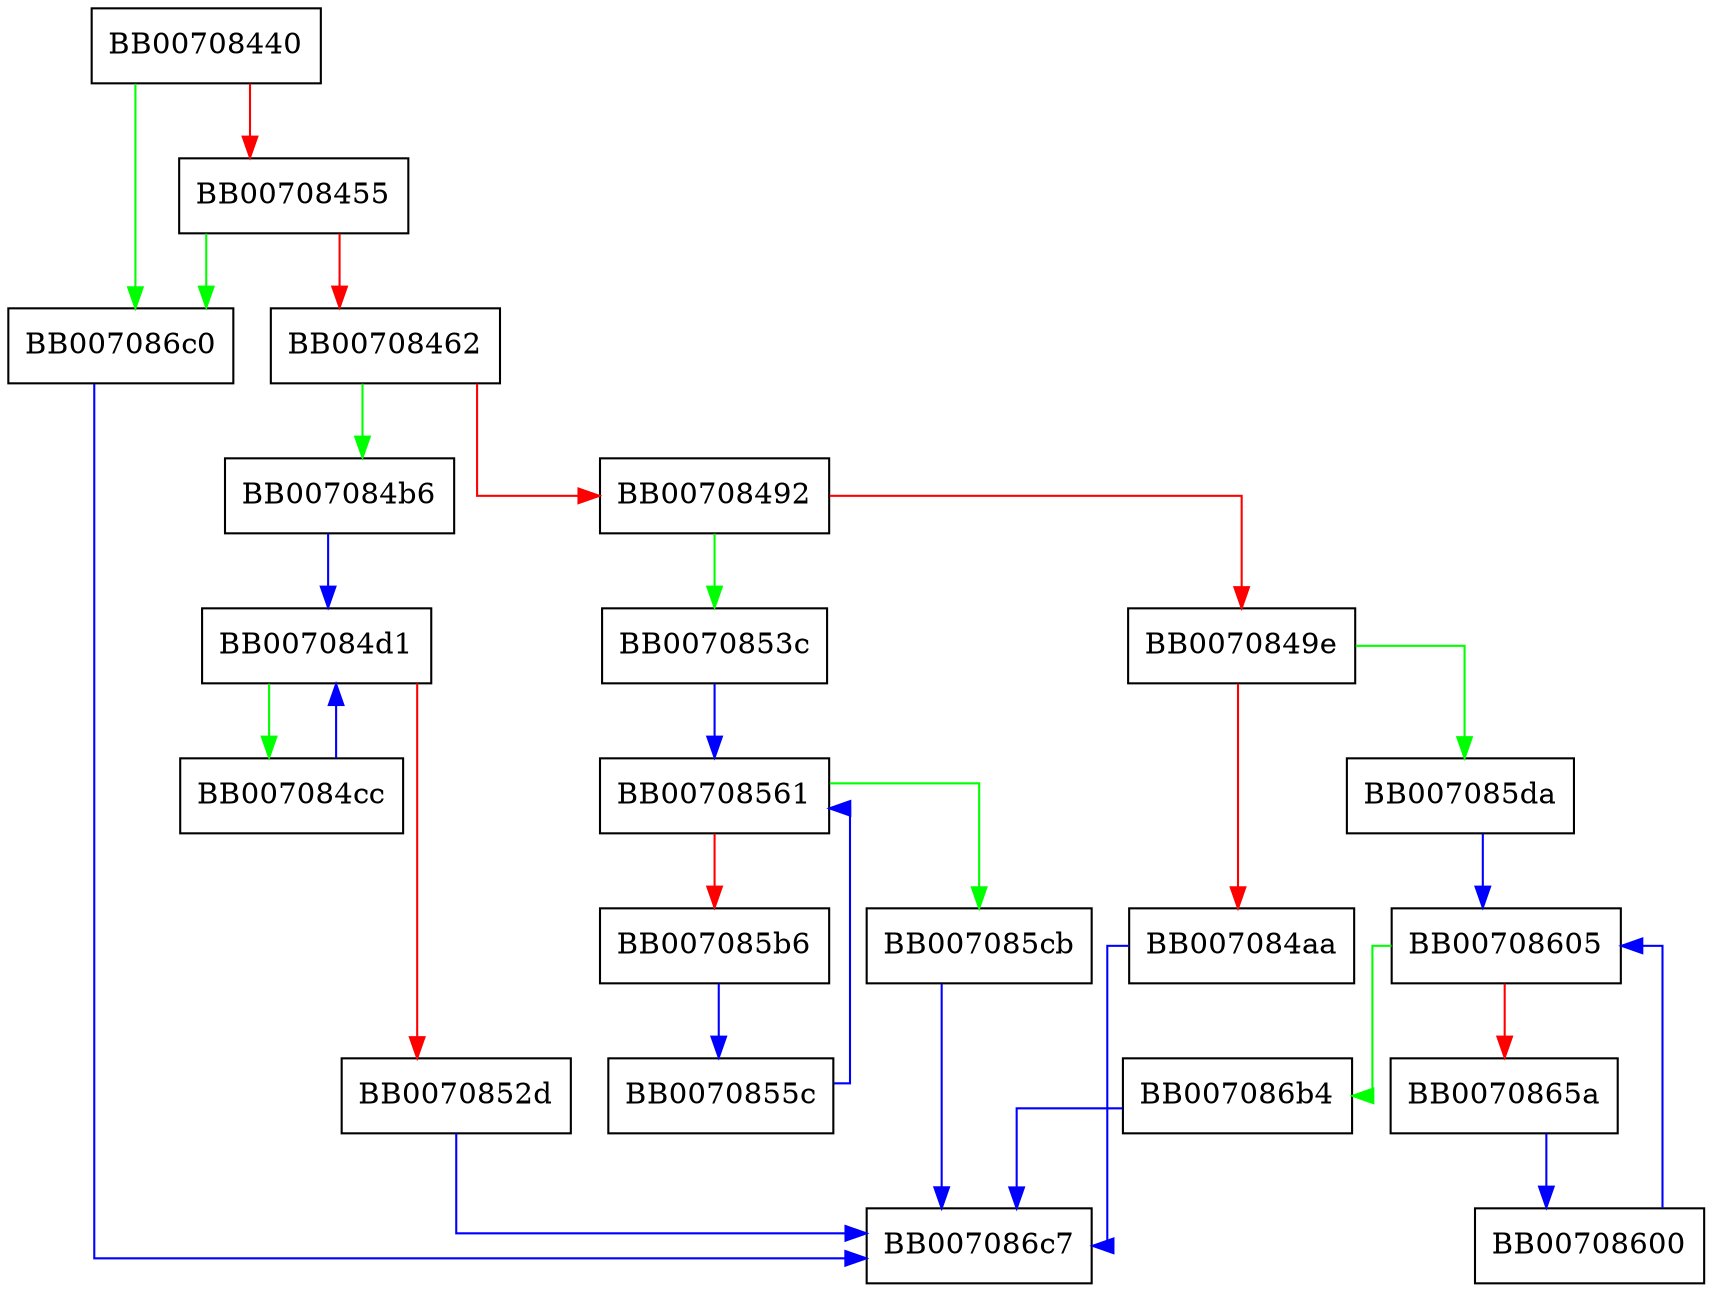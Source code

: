 digraph _x86_64_AES_set_encrypt_key {
  node [shape="box"];
  graph [splines=ortho];
  BB00708440 -> BB007086c0 [color="green"];
  BB00708440 -> BB00708455 [color="red"];
  BB00708455 -> BB007086c0 [color="green"];
  BB00708455 -> BB00708462 [color="red"];
  BB00708462 -> BB007084b6 [color="green"];
  BB00708462 -> BB00708492 [color="red"];
  BB00708492 -> BB0070853c [color="green"];
  BB00708492 -> BB0070849e [color="red"];
  BB0070849e -> BB007085da [color="green"];
  BB0070849e -> BB007084aa [color="red"];
  BB007084aa -> BB007086c7 [color="blue"];
  BB007084b6 -> BB007084d1 [color="blue"];
  BB007084cc -> BB007084d1 [color="blue"];
  BB007084d1 -> BB007084cc [color="green"];
  BB007084d1 -> BB0070852d [color="red"];
  BB0070852d -> BB007086c7 [color="blue"];
  BB0070853c -> BB00708561 [color="blue"];
  BB0070855c -> BB00708561 [color="blue"];
  BB00708561 -> BB007085cb [color="green"];
  BB00708561 -> BB007085b6 [color="red"];
  BB007085b6 -> BB0070855c [color="blue"];
  BB007085cb -> BB007086c7 [color="blue"];
  BB007085da -> BB00708605 [color="blue"];
  BB00708600 -> BB00708605 [color="blue"];
  BB00708605 -> BB007086b4 [color="green"];
  BB00708605 -> BB0070865a [color="red"];
  BB0070865a -> BB00708600 [color="blue"];
  BB007086b4 -> BB007086c7 [color="blue"];
  BB007086c0 -> BB007086c7 [color="blue"];
}
